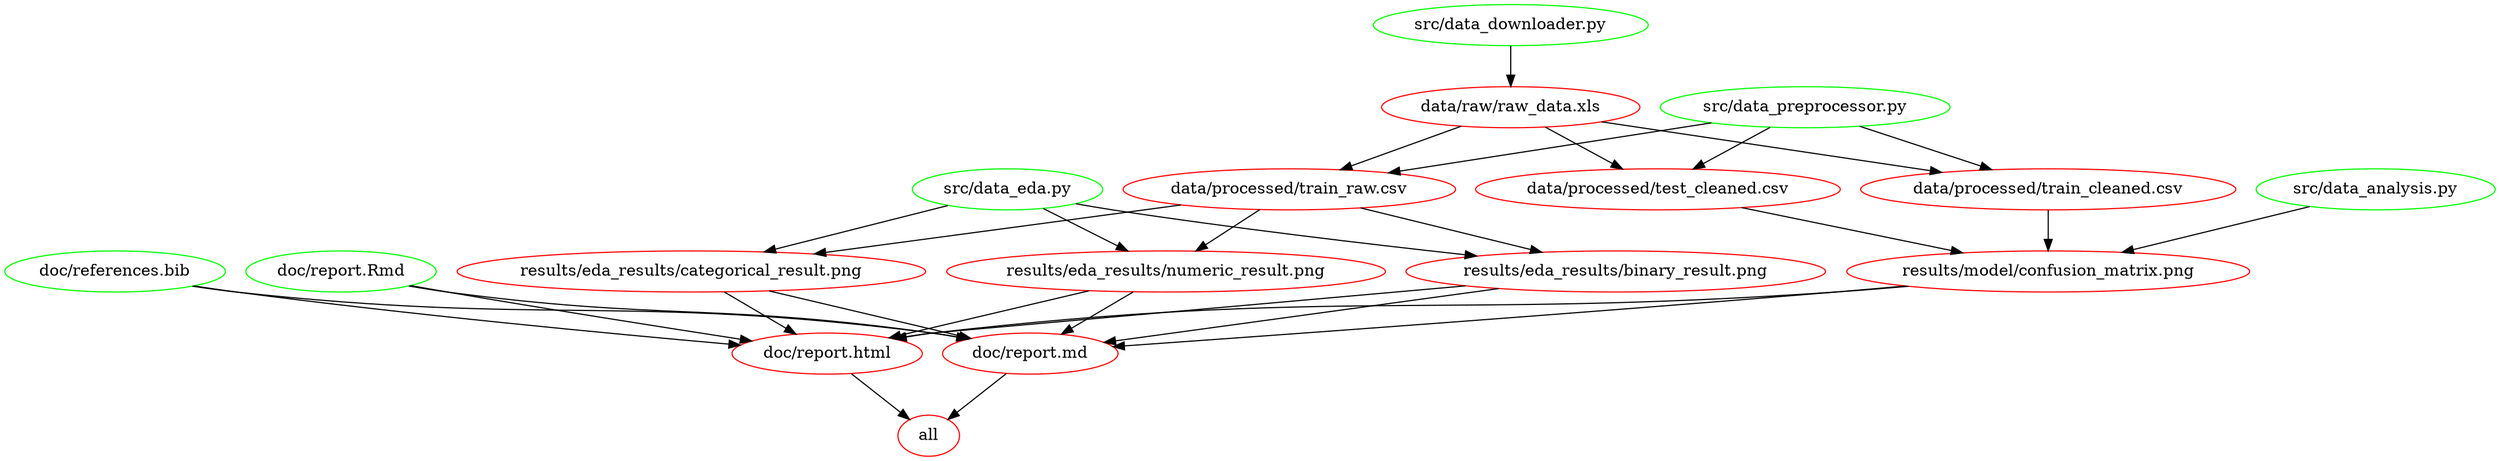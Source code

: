 digraph G {
n2[label="all", color="red"];
n16[label="data/processed/test_cleaned.csv", color="red"];
n15[label="data/processed/train_cleaned.csv", color="red"];
n7[label="data/processed/train_raw.csv", color="red"];
n8[label="data/raw/raw_data.xls", color="red"];
n5[label="doc/references.bib", color="green"];
n4[label="doc/report.Rmd", color="green"];
n18[label="doc/report.html", color="red"];
n3[label="doc/report.md", color="red"];
n12[label="results/eda_results/binary_result.png", color="red"];
n6[label="results/eda_results/categorical_result.png", color="red"];
n13[label="results/eda_results/numeric_result.png", color="red"];
n14[label="results/model/confusion_matrix.png", color="red"];
n17[label="src/data_analysis.py", color="green"];
n9[label="src/data_downloader.py", color="green"];
n11[label="src/data_eda.py", color="green"];
n10[label="src/data_preprocessor.py", color="green"];
n18 -> n2 ; 
n3 -> n2 ; 
n8 -> n16 ; 
n10 -> n16 ; 
n8 -> n15 ; 
n10 -> n15 ; 
n8 -> n7 ; 
n10 -> n7 ; 
n9 -> n8 ; 
n5 -> n18 ; 
n4 -> n18 ; 
n12 -> n18 ; 
n6 -> n18 ; 
n13 -> n18 ; 
n14 -> n18 ; 
n5 -> n3 ; 
n4 -> n3 ; 
n12 -> n3 ; 
n6 -> n3 ; 
n13 -> n3 ; 
n14 -> n3 ; 
n7 -> n12 ; 
n11 -> n12 ; 
n7 -> n6 ; 
n11 -> n6 ; 
n7 -> n13 ; 
n11 -> n13 ; 
n16 -> n14 ; 
n15 -> n14 ; 
n17 -> n14 ; 
}
